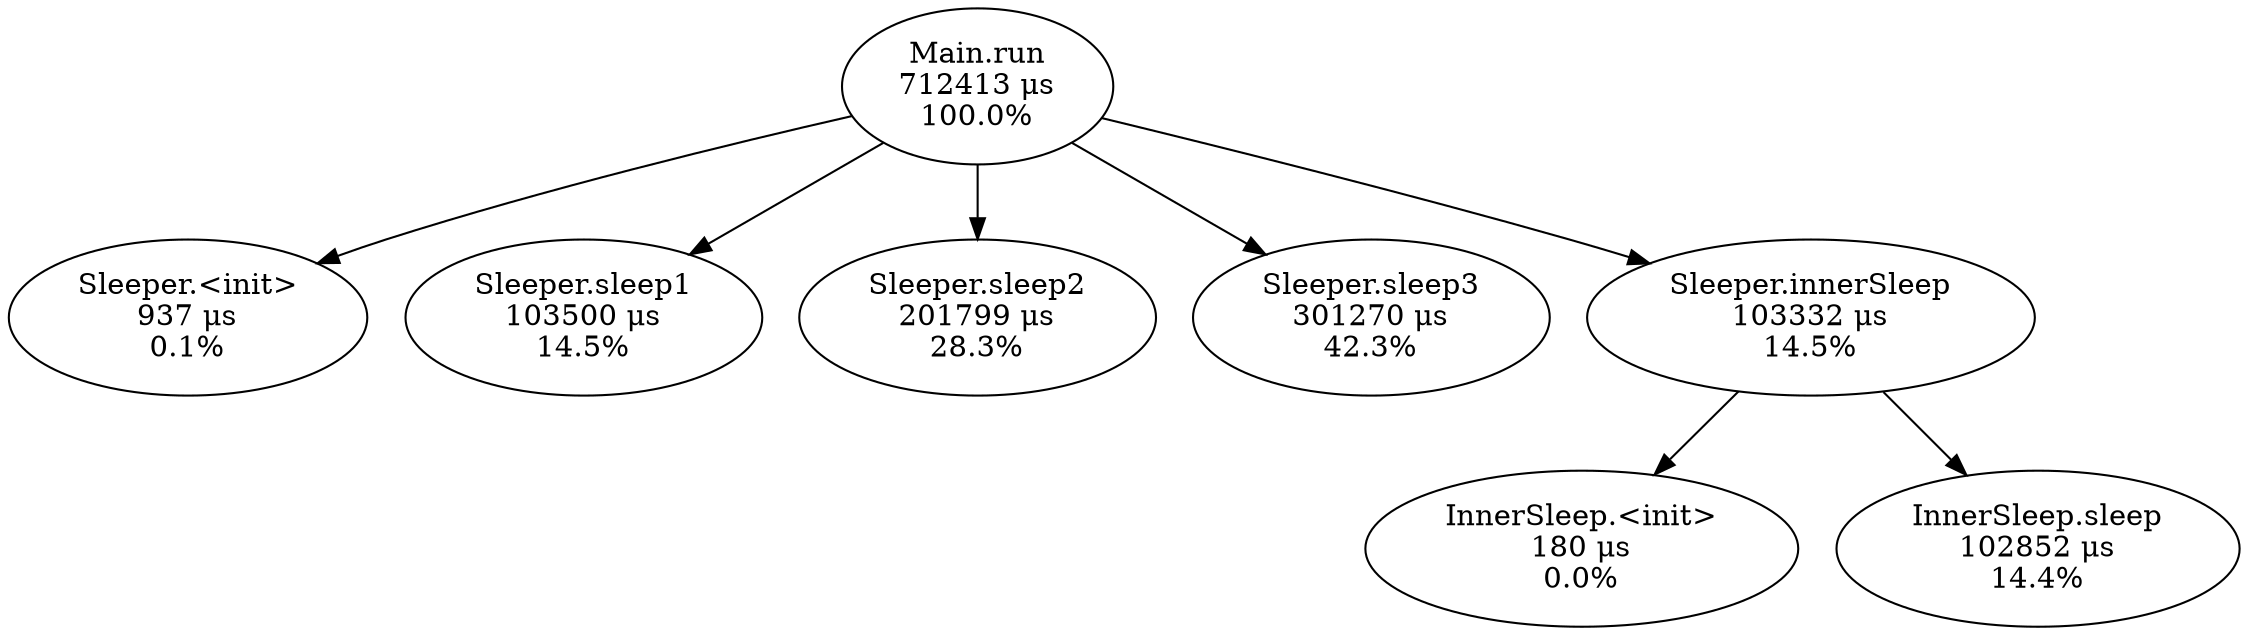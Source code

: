digraph G {
	0 [label = "Main.run
712413 μs
100.0%"]
	1 [label = "Sleeper.<init>
937 μs
0.1%"]
	0 -> 1
	2 [label = "Sleeper.sleep1
103500 μs
14.5%"]
	0 -> 2
	3 [label = "Sleeper.sleep2
201799 μs
28.3%"]
	0 -> 3
	4 [label = "Sleeper.sleep3
301270 μs
42.3%"]
	0 -> 4
	5 [label = "Sleeper.innerSleep
103332 μs
14.5%"]
	0 -> 5
	6 [label = "InnerSleep.<init>
180 μs
0.0%"]
	5 -> 6
	7 [label = "InnerSleep.sleep
102852 μs
14.4%"]
	5 -> 7
}
